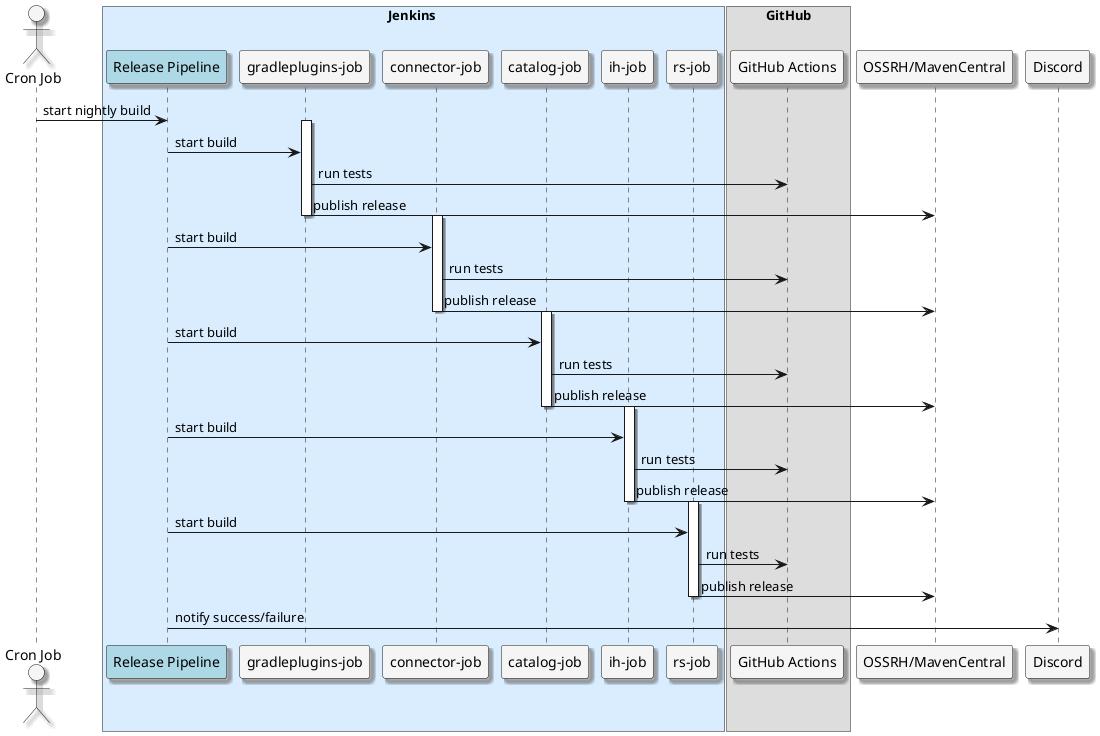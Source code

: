@startuml

skinParam NoteBackgroundColor WhiteSmoke
skinParam NoteFontColor Black
skinParam ParticipantBackgroundColor WhiteSmoke
skinParam ActorBackgroundColor WhiteSmoke
skinParam AgentBackgroundColor White
skinParam AgentBorderColor SkyBlue
skinParam shadowing true

!define GithubColor f8f2ff
!define JenkinsColor d9edff

actor Cron as "Cron Job"
box Jenkins #JenkinsColor
    participant ReleasePipeline as "Release Pipeline" #lightblue
    participant RuntimeMetamodel as "gradleplugins-job"
    participant Connector as "connector-job"
    participant FederatedCatalog as "catalog-job"
    participant IdentityHub as "ih-job"
    participant RegistrationService as "rs-job"
end box

box GitHub
    participant GHA as "GitHub Actions"
end box

participant OSSRH as "OSSRH/MavenCentral"
participant Discord as "Discord"

Cron -> ReleasePipeline: start nightly build

activate RuntimeMetamodel
ReleasePipeline -> RuntimeMetamodel: start build
RuntimeMetamodel -> GHA: run tests
RuntimeMetamodel -> OSSRH: publish release
deactivate RuntimeMetamodel

activate Connector
ReleasePipeline -> Connector: start build
Connector -> GHA: run tests
Connector -> OSSRH: publish release
deactivate Connector

activate FederatedCatalog
ReleasePipeline -> FederatedCatalog: start build
FederatedCatalog -> GHA: run tests
FederatedCatalog -> OSSRH: publish release
deactivate FederatedCatalog

activate IdentityHub
ReleasePipeline -> IdentityHub: start build
IdentityHub -> GHA: run tests
IdentityHub -> OSSRH: publish release
deactivate IdentityHub

activate RegistrationService
ReleasePipeline -> RegistrationService: start build
RegistrationService -> GHA: run tests
RegistrationService -> OSSRH: publish release
deactivate RegistrationService

ReleasePipeline -> "Discord": notify success/failure
@enduml